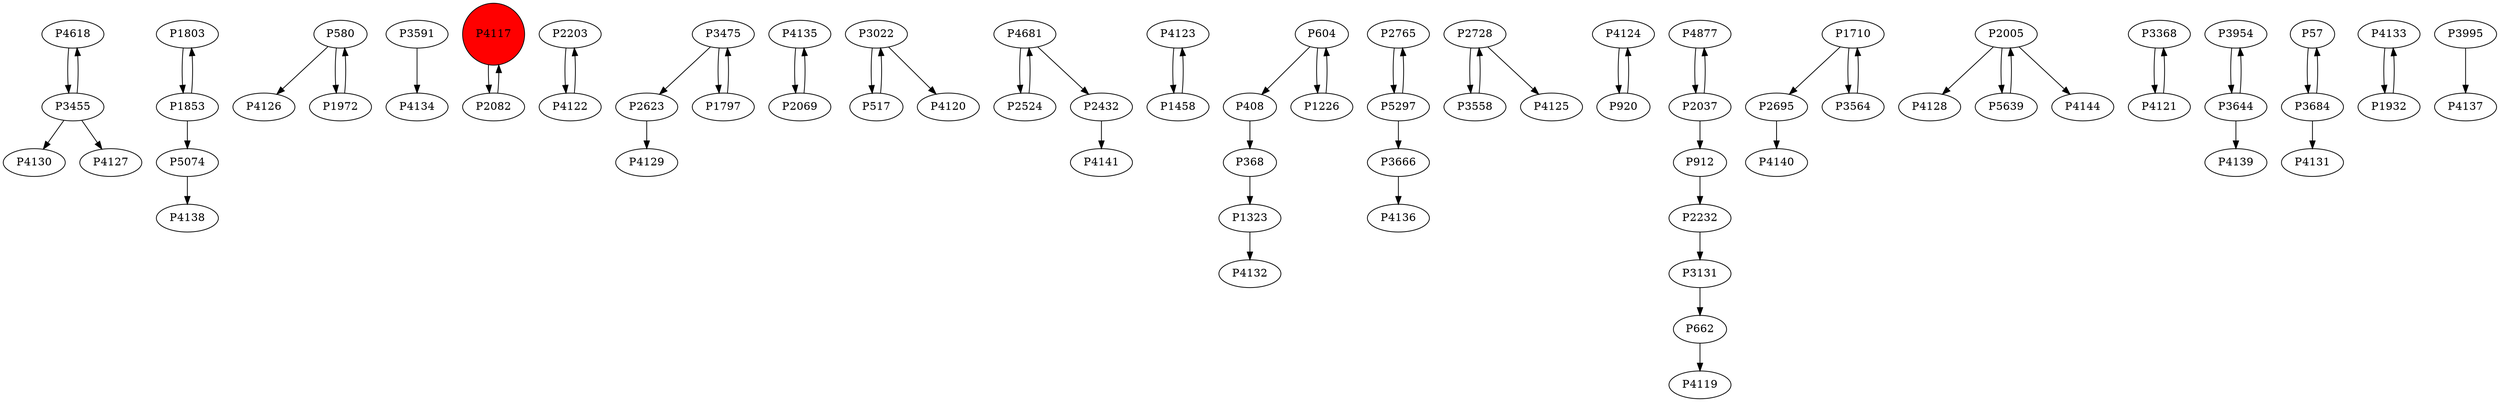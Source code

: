 digraph {
	P4618 -> P3455
	P1803 -> P1853
	P580 -> P4126
	P3591 -> P4134
	P4117 -> P2082
	P2203 -> P4122
	P2623 -> P4129
	P4135 -> P2069
	P3022 -> P517
	P517 -> P3022
	P4681 -> P2524
	P4123 -> P1458
	P1323 -> P4132
	P2765 -> P5297
	P2728 -> P3558
	P3666 -> P4136
	P4124 -> P920
	P4877 -> P2037
	P1710 -> P2695
	P1710 -> P3564
	P3455 -> P4130
	P2005 -> P4128
	P3368 -> P4121
	P408 -> P368
	P2695 -> P4140
	P2037 -> P912
	P2524 -> P4681
	P2232 -> P3131
	P3954 -> P3644
	P2728 -> P4125
	P604 -> P408
	P57 -> P3684
	P4133 -> P1932
	P3131 -> P662
	P912 -> P2232
	P3564 -> P1710
	P2069 -> P4135
	P3684 -> P57
	P1853 -> P1803
	P3644 -> P3954
	P2432 -> P4141
	P580 -> P1972
	P4121 -> P3368
	P1458 -> P4123
	P920 -> P4124
	P368 -> P1323
	P3475 -> P2623
	P5639 -> P2005
	P3455 -> P4127
	P3558 -> P2728
	P3022 -> P4120
	P3455 -> P4618
	P5297 -> P2765
	P5074 -> P4138
	P1853 -> P5074
	P4681 -> P2432
	P662 -> P4119
	P2005 -> P4144
	P4122 -> P2203
	P3995 -> P4137
	P2005 -> P5639
	P3644 -> P4139
	P604 -> P1226
	P1226 -> P604
	P2082 -> P4117
	P1932 -> P4133
	P2037 -> P4877
	P5297 -> P3666
	P3475 -> P1797
	P1972 -> P580
	P3684 -> P4131
	P1797 -> P3475
	P4117 [shape=circle]
	P4117 [style=filled]
	P4117 [fillcolor=red]
}